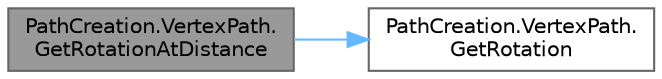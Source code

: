 digraph "PathCreation.VertexPath.GetRotationAtDistance"
{
 // LATEX_PDF_SIZE
  bgcolor="transparent";
  edge [fontname=Helvetica,fontsize=10,labelfontname=Helvetica,labelfontsize=10];
  node [fontname=Helvetica,fontsize=10,shape=box,height=0.2,width=0.4];
  rankdir="LR";
  Node1 [id="Node000001",label="PathCreation.VertexPath.\lGetRotationAtDistance",height=0.2,width=0.4,color="gray40", fillcolor="grey60", style="filled", fontcolor="black",tooltip="Gets a rotation that will orient an object in the direction of the path at this point,..."];
  Node1 -> Node2 [id="edge3_Node000001_Node000002",color="steelblue1",style="solid",tooltip=" "];
  Node2 [id="Node000002",label="PathCreation.VertexPath.\lGetRotation",height=0.2,width=0.4,color="grey40", fillcolor="white", style="filled",URL="$class_path_creation_1_1_vertex_path.html#a4059e06a700b6d873d24de4148a6ba7d",tooltip="Gets a rotation that will orient an object in the direction of the path at this point,..."];
}
